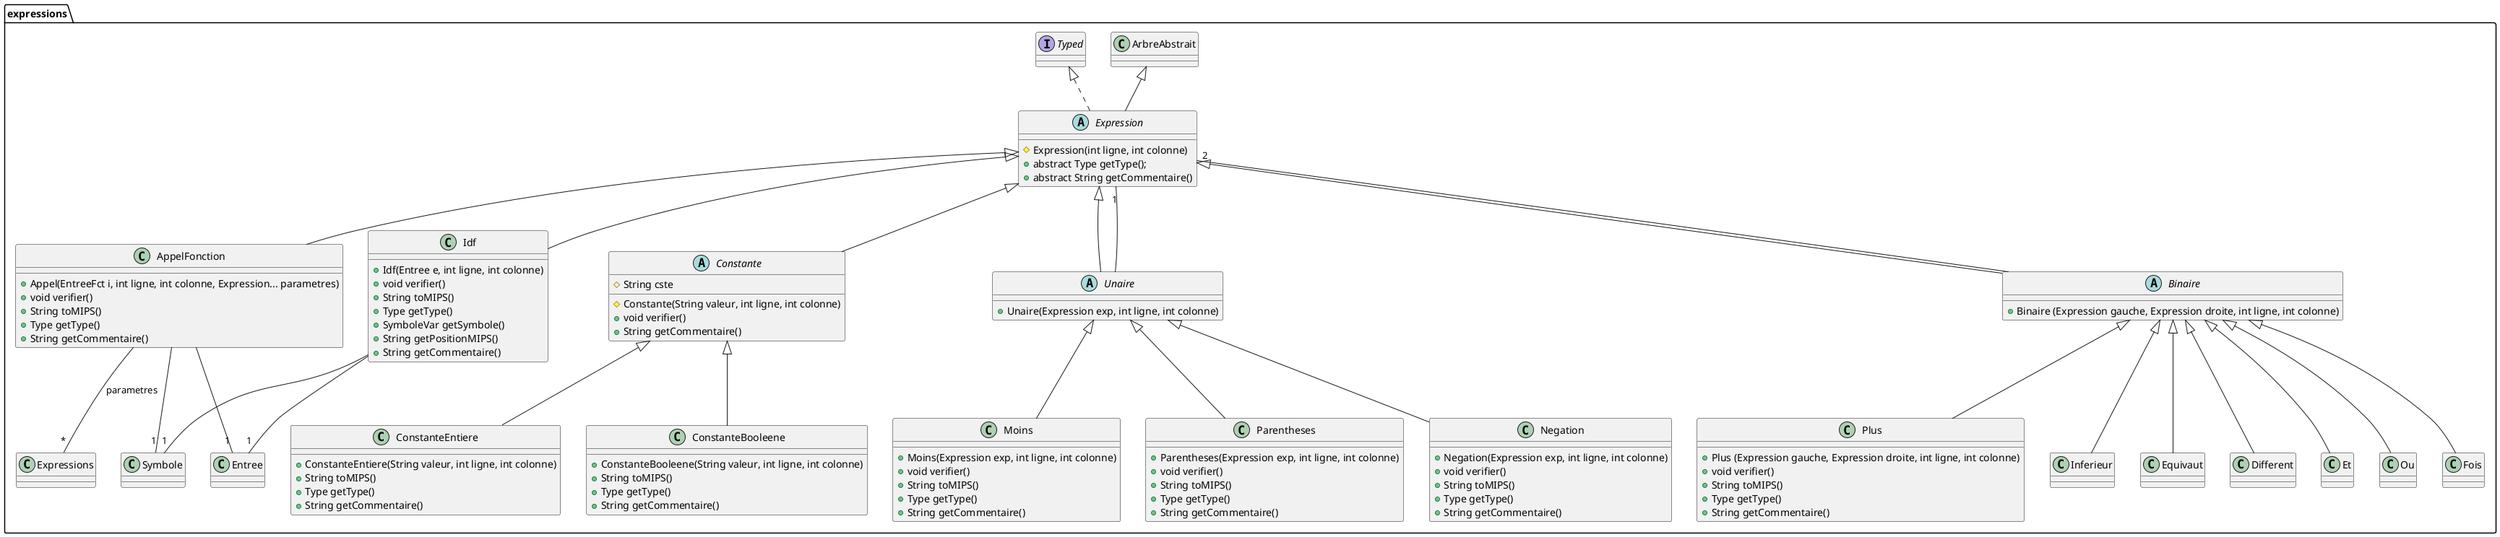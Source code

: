 @startuml
package expressions {
	class AppelFonction extends Expression {
		+ Appel(EntreeFct i, int ligne, int colonne, Expression... parametres)
		+ void verifier()
		+ String toMIPS()
		+ Type getType()
		+ String getCommentaire()
	}
	AppelFonction --"1" Entree
	AppelFonction --"1" Symbole
	AppelFonction --"*" Expressions : parametres



	abstract class Constante extends Expression {
		# String cste
		# Constante(String valeur, int ligne, int colonne)
		+ void verifier()
		+ String getCommentaire()
	}

	class ConstanteBooleene extends Constante {
		+ ConstanteBooleene(String valeur, int ligne, int colonne)
		+ String toMIPS()
		+ Type getType()
		+ String getCommentaire()
	}

	class ConstanteEntiere extends Constante {
		+ ConstanteEntiere(String valeur, int ligne, int colonne)
		+ String toMIPS()
		+ Type getType()
		+ String getCommentaire()
	}


	abstract class Expression extends ArbreAbstrait implements Typed{
		# Expression(int ligne, int colonne)
		+ abstract Type getType();
		+ abstract String getCommentaire()
	}

	class Idf extends Expression {
		+ Idf(Entree e, int ligne, int colonne)
		+ void verifier()
		+ String toMIPS()
		+ Type getType()
		+ SymboleVar getSymbole()
		+ String getPositionMIPS()
		+ String getCommentaire()
	}
	Idf --"1" Entree
	Idf --"1" Symbole

	abstract class Unaire extends Expression {
		+ Unaire(Expression exp, int ligne, int colonne)
	}
	Unaire --"1" Expression


	class Negation extends Unaire {
		+ Negation(Expression exp, int ligne, int colonne)
		+ void verifier()
		+ String toMIPS()
		+ Type getType()
		+ String getCommentaire()
	}

	class Moins extends Unaire {
		+ Moins(Expression exp, int ligne, int colonne)
		+ void verifier()
		+ String toMIPS()
		+ Type getType()
		+ String getCommentaire()
	}

	class Parentheses extends Unaire {
		+ Parentheses(Expression exp, int ligne, int colonne)
		+ void verifier()
		+ String toMIPS()
		+ Type getType()
		+ String getCommentaire()
	}

	abstract class Binaire extends Expression {
		+ Binaire (Expression gauche, Expression droite, int ligne, int colonne)
	}

	Binaire --"2" Expression

	class Fois extends Binaire {

	}

	class Plus extends Binaire {
		+ Plus (Expression gauche, Expression droite, int ligne, int colonne)
		+ void verifier()
        + String toMIPS()
        + Type getType()
        + String getCommentaire()
	}


	class Inferieur extends Binaire {

	}

	class Equivaut extends Binaire {

	}

	class Different extends Binaire {

	}

	class Et extends Binaire {

	}

	class Ou extends Binaire {

	}
}
@enduml